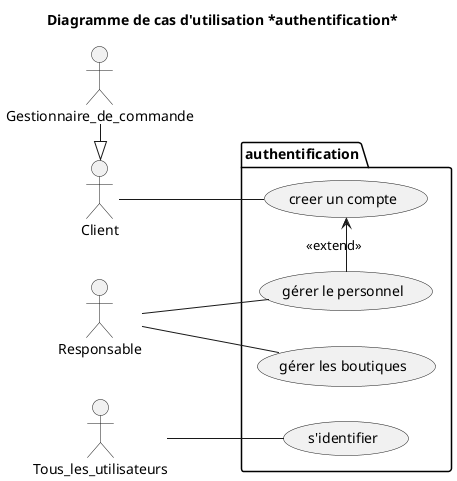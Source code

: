 @startuml 03_authentification
title Diagramme de cas d'utilisation *authentification*

actor Gestionnaire_de_commande as GESTCMD
actor Client as CUSTOMER
' actor Gestionnaire_de_stock as GESTSTOCK
' actor Pizzaiolo as PZLO
actor Responsable as BOSS
' actor Banque <<system>> as BANK

package authentification{
    left to right direction
    (creer un compte) as REGISTER
    (gérer le personnel) as MANAGE_EMPL
    (s'identifier) as LOGIN
    (gérer les boutiques) as STORE
}
MANAGE_EMPL -> REGISTER: <<extend>>
CUSTOMER -- REGISTER
GESTCMD -|> CUSTOMER
BOSS -- MANAGE_EMPL
BOSS -- STORE
Tous_les_utilisateurs -- LOGIN

@enduml


